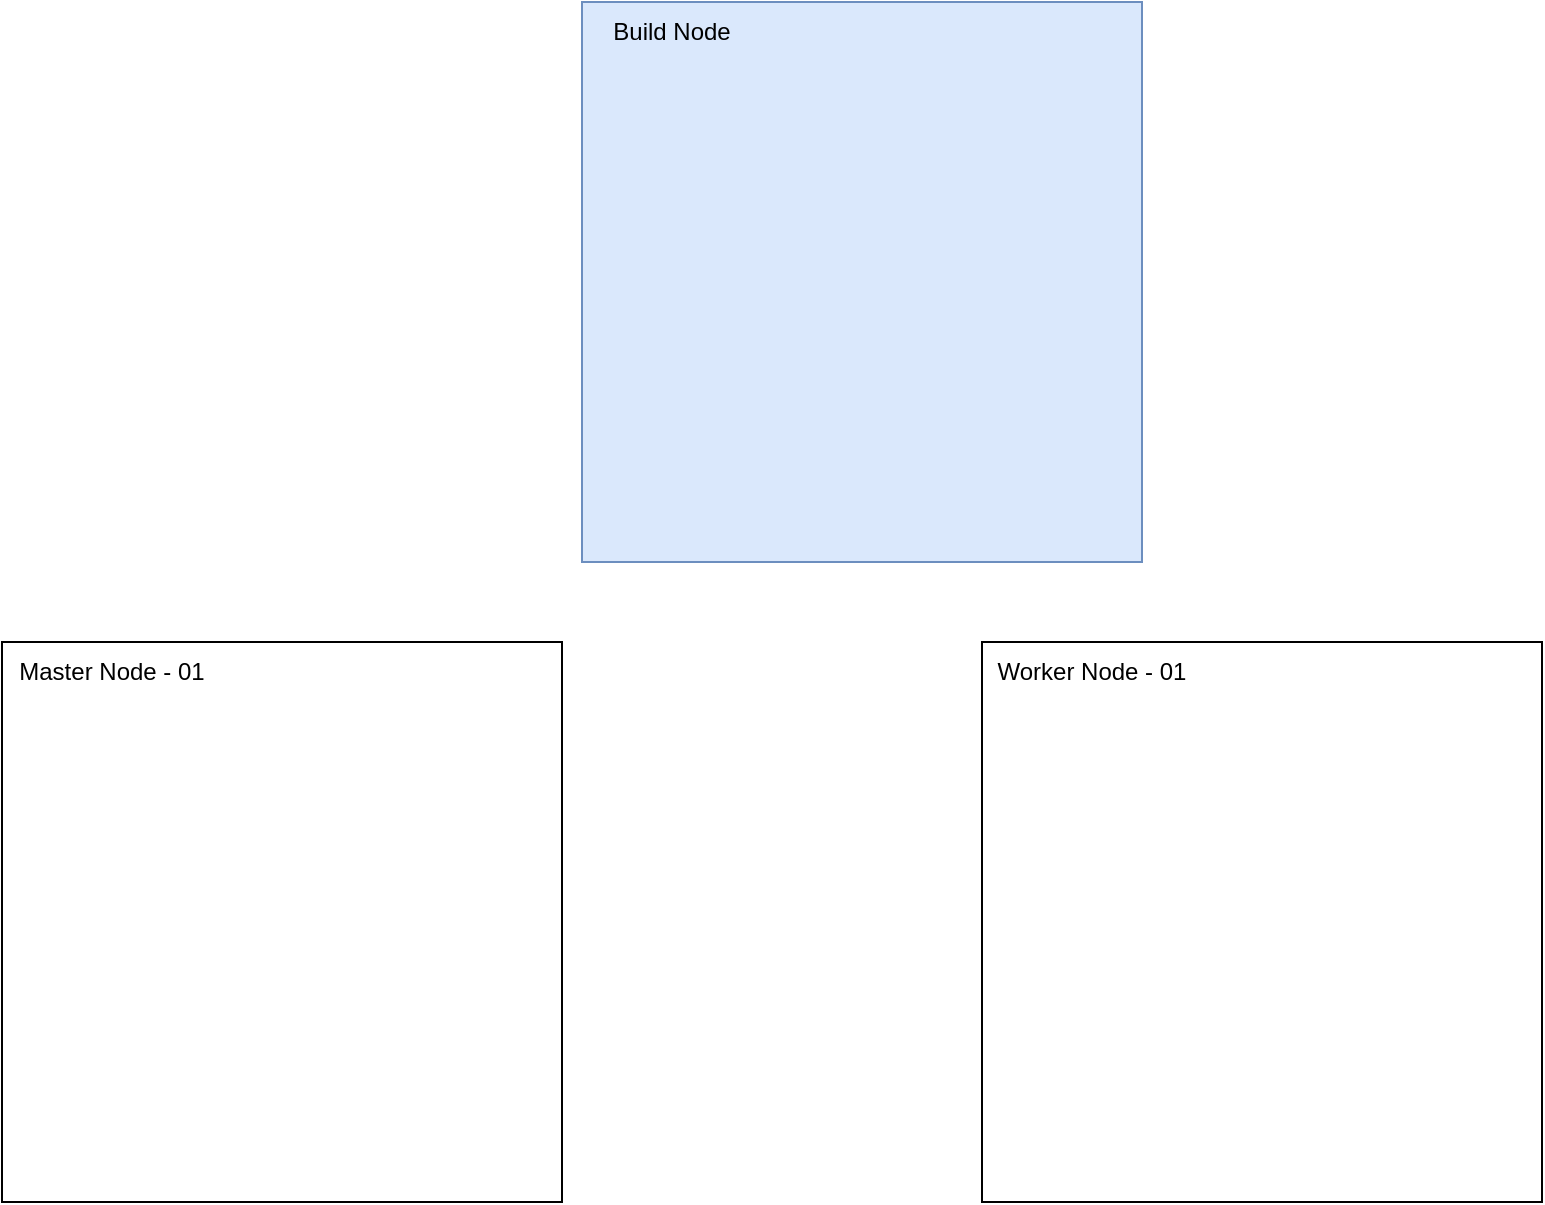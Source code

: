 <mxfile version="20.5.1" type="github">
  <diagram id="6FrJkTGqepBg1Tuwh8yL" name="Seite-1">
    <mxGraphModel dx="1341" dy="914" grid="1" gridSize="10" guides="1" tooltips="1" connect="1" arrows="1" fold="1" page="1" pageScale="1" pageWidth="827" pageHeight="1169" math="0" shadow="0">
      <root>
        <mxCell id="0" />
        <mxCell id="1" parent="0" />
        <mxCell id="x0Fxw4ORqw18cPwXKs9--8" value="" style="group" vertex="1" connectable="0" parent="1">
          <mxGeometry x="400" y="40" width="280" height="280" as="geometry" />
        </mxCell>
        <mxCell id="x0Fxw4ORqw18cPwXKs9--1" value="" style="whiteSpace=wrap;html=1;aspect=fixed;fillColor=#dae8fc;strokeColor=#6c8ebf;" vertex="1" parent="x0Fxw4ORqw18cPwXKs9--8">
          <mxGeometry width="280" height="280" as="geometry" />
        </mxCell>
        <mxCell id="x0Fxw4ORqw18cPwXKs9--7" value="Build Node" style="text;html=1;strokeColor=none;fillColor=none;align=center;verticalAlign=middle;whiteSpace=wrap;rounded=0;" vertex="1" parent="x0Fxw4ORqw18cPwXKs9--8">
          <mxGeometry width="90" height="30" as="geometry" />
        </mxCell>
        <mxCell id="x0Fxw4ORqw18cPwXKs9--10" value="" style="group" vertex="1" connectable="0" parent="1">
          <mxGeometry x="110" y="360" width="280" height="280" as="geometry" />
        </mxCell>
        <mxCell id="x0Fxw4ORqw18cPwXKs9--3" value="" style="whiteSpace=wrap;html=1;aspect=fixed;" vertex="1" parent="x0Fxw4ORqw18cPwXKs9--10">
          <mxGeometry width="280" height="280" as="geometry" />
        </mxCell>
        <mxCell id="x0Fxw4ORqw18cPwXKs9--9" value="Master Node - 01" style="text;html=1;strokeColor=none;fillColor=none;align=center;verticalAlign=middle;whiteSpace=wrap;rounded=0;" vertex="1" parent="x0Fxw4ORqw18cPwXKs9--10">
          <mxGeometry width="110" height="30" as="geometry" />
        </mxCell>
        <mxCell id="x0Fxw4ORqw18cPwXKs9--12" value="" style="group" vertex="1" connectable="0" parent="1">
          <mxGeometry x="600" y="360" width="280" height="280" as="geometry" />
        </mxCell>
        <mxCell id="x0Fxw4ORqw18cPwXKs9--5" value="" style="whiteSpace=wrap;html=1;aspect=fixed;" vertex="1" parent="x0Fxw4ORqw18cPwXKs9--12">
          <mxGeometry width="280" height="280" as="geometry" />
        </mxCell>
        <mxCell id="x0Fxw4ORqw18cPwXKs9--11" value="Worker Node - 01" style="text;html=1;strokeColor=none;fillColor=none;align=center;verticalAlign=middle;whiteSpace=wrap;rounded=0;" vertex="1" parent="x0Fxw4ORqw18cPwXKs9--12">
          <mxGeometry width="110" height="30" as="geometry" />
        </mxCell>
      </root>
    </mxGraphModel>
  </diagram>
</mxfile>
